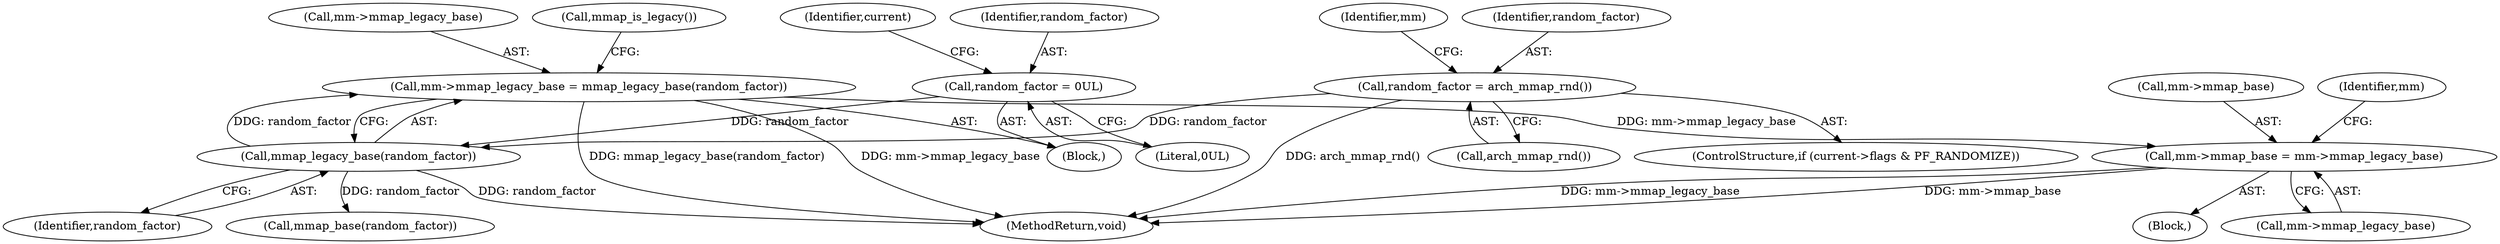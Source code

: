 digraph "1_linux_8b8addf891de8a00e4d39fc32f93f7c5eb8feceb@pointer" {
"1000116" [label="(Call,mm->mmap_legacy_base = mmap_legacy_base(random_factor))"];
"1000120" [label="(Call,mmap_legacy_base(random_factor))"];
"1000104" [label="(Call,random_factor = 0UL)"];
"1000113" [label="(Call,random_factor = arch_mmap_rnd())"];
"1000125" [label="(Call,mm->mmap_base = mm->mmap_legacy_base)"];
"1000126" [label="(Call,mm->mmap_base)"];
"1000143" [label="(Call,mmap_base(random_factor))"];
"1000104" [label="(Call,random_factor = 0UL)"];
"1000117" [label="(Call,mm->mmap_legacy_base)"];
"1000110" [label="(Identifier,current)"];
"1000113" [label="(Call,random_factor = arch_mmap_rnd())"];
"1000120" [label="(Call,mmap_legacy_base(random_factor))"];
"1000118" [label="(Identifier,mm)"];
"1000124" [label="(Block,)"];
"1000129" [label="(Call,mm->mmap_legacy_base)"];
"1000107" [label="(ControlStructure,if (current->flags & PF_RANDOMIZE))"];
"1000125" [label="(Call,mm->mmap_base = mm->mmap_legacy_base)"];
"1000106" [label="(Literal,0UL)"];
"1000102" [label="(Block,)"];
"1000116" [label="(Call,mm->mmap_legacy_base = mmap_legacy_base(random_factor))"];
"1000115" [label="(Call,arch_mmap_rnd())"];
"1000134" [label="(Identifier,mm)"];
"1000114" [label="(Identifier,random_factor)"];
"1000150" [label="(MethodReturn,void)"];
"1000105" [label="(Identifier,random_factor)"];
"1000121" [label="(Identifier,random_factor)"];
"1000123" [label="(Call,mmap_is_legacy())"];
"1000116" -> "1000102"  [label="AST: "];
"1000116" -> "1000120"  [label="CFG: "];
"1000117" -> "1000116"  [label="AST: "];
"1000120" -> "1000116"  [label="AST: "];
"1000123" -> "1000116"  [label="CFG: "];
"1000116" -> "1000150"  [label="DDG: mm->mmap_legacy_base"];
"1000116" -> "1000150"  [label="DDG: mmap_legacy_base(random_factor)"];
"1000120" -> "1000116"  [label="DDG: random_factor"];
"1000116" -> "1000125"  [label="DDG: mm->mmap_legacy_base"];
"1000120" -> "1000121"  [label="CFG: "];
"1000121" -> "1000120"  [label="AST: "];
"1000120" -> "1000150"  [label="DDG: random_factor"];
"1000104" -> "1000120"  [label="DDG: random_factor"];
"1000113" -> "1000120"  [label="DDG: random_factor"];
"1000120" -> "1000143"  [label="DDG: random_factor"];
"1000104" -> "1000102"  [label="AST: "];
"1000104" -> "1000106"  [label="CFG: "];
"1000105" -> "1000104"  [label="AST: "];
"1000106" -> "1000104"  [label="AST: "];
"1000110" -> "1000104"  [label="CFG: "];
"1000113" -> "1000107"  [label="AST: "];
"1000113" -> "1000115"  [label="CFG: "];
"1000114" -> "1000113"  [label="AST: "];
"1000115" -> "1000113"  [label="AST: "];
"1000118" -> "1000113"  [label="CFG: "];
"1000113" -> "1000150"  [label="DDG: arch_mmap_rnd()"];
"1000125" -> "1000124"  [label="AST: "];
"1000125" -> "1000129"  [label="CFG: "];
"1000126" -> "1000125"  [label="AST: "];
"1000129" -> "1000125"  [label="AST: "];
"1000134" -> "1000125"  [label="CFG: "];
"1000125" -> "1000150"  [label="DDG: mm->mmap_base"];
"1000125" -> "1000150"  [label="DDG: mm->mmap_legacy_base"];
}
